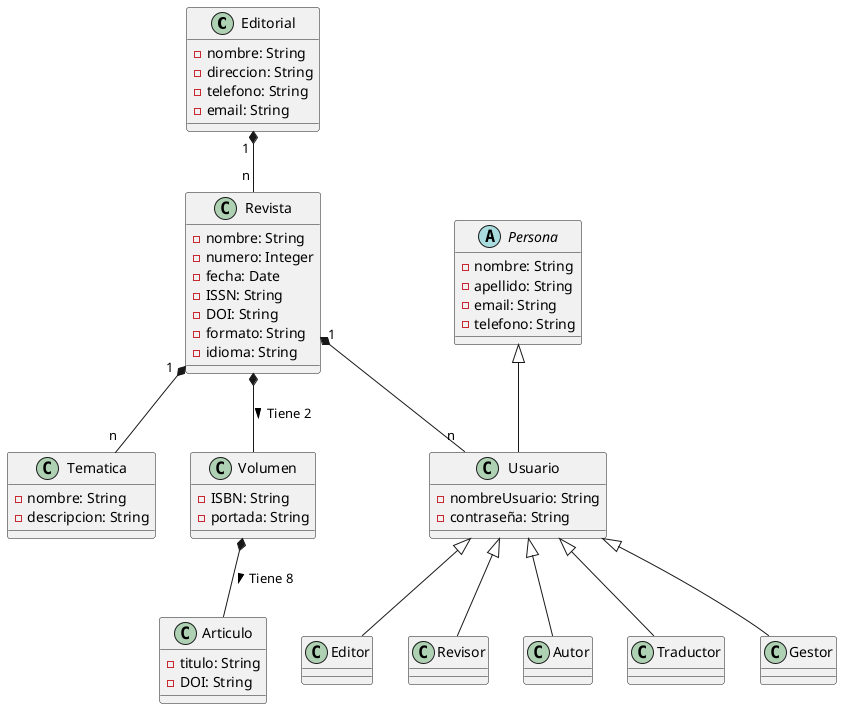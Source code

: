 @startuml modeloDelDominio


class Editorial{
    -nombre: String
    -direccion: String
    -telefono: String
    -email: String
}
class Revista {
    -nombre: String
    -numero: Integer
    -fecha: Date
    -ISSN: String
    -DOI: String
    -formato: String
    -idioma: String
}  
class Tematica{
    -nombre: String
    -descripcion: String
}
class Volumen {
    -ISBN: String
    -portada: String
}

class Articulo {
    -titulo: String
    -DOI: String
}

abstract class Persona {
    -nombre: String
    -apellido: String
    -email: String
    -telefono: String
}

class Usuario extends Persona {
    -nombreUsuario: String
    -contraseña: String
}

class Editor extends Usuario 
class Revisor extends Usuario
class Autor extends Usuario 
class Traductor extends Usuario
class Gestor extends Usuario

Editorial "1 " *--  "n " Revista
Revista "1 " *--  "n " Tematica
Revista  *--  Volumen : Tiene 2 >
Volumen  *--  Articulo : Tiene 8 >

Revista "1 " *--  " n" Usuario

@enduml